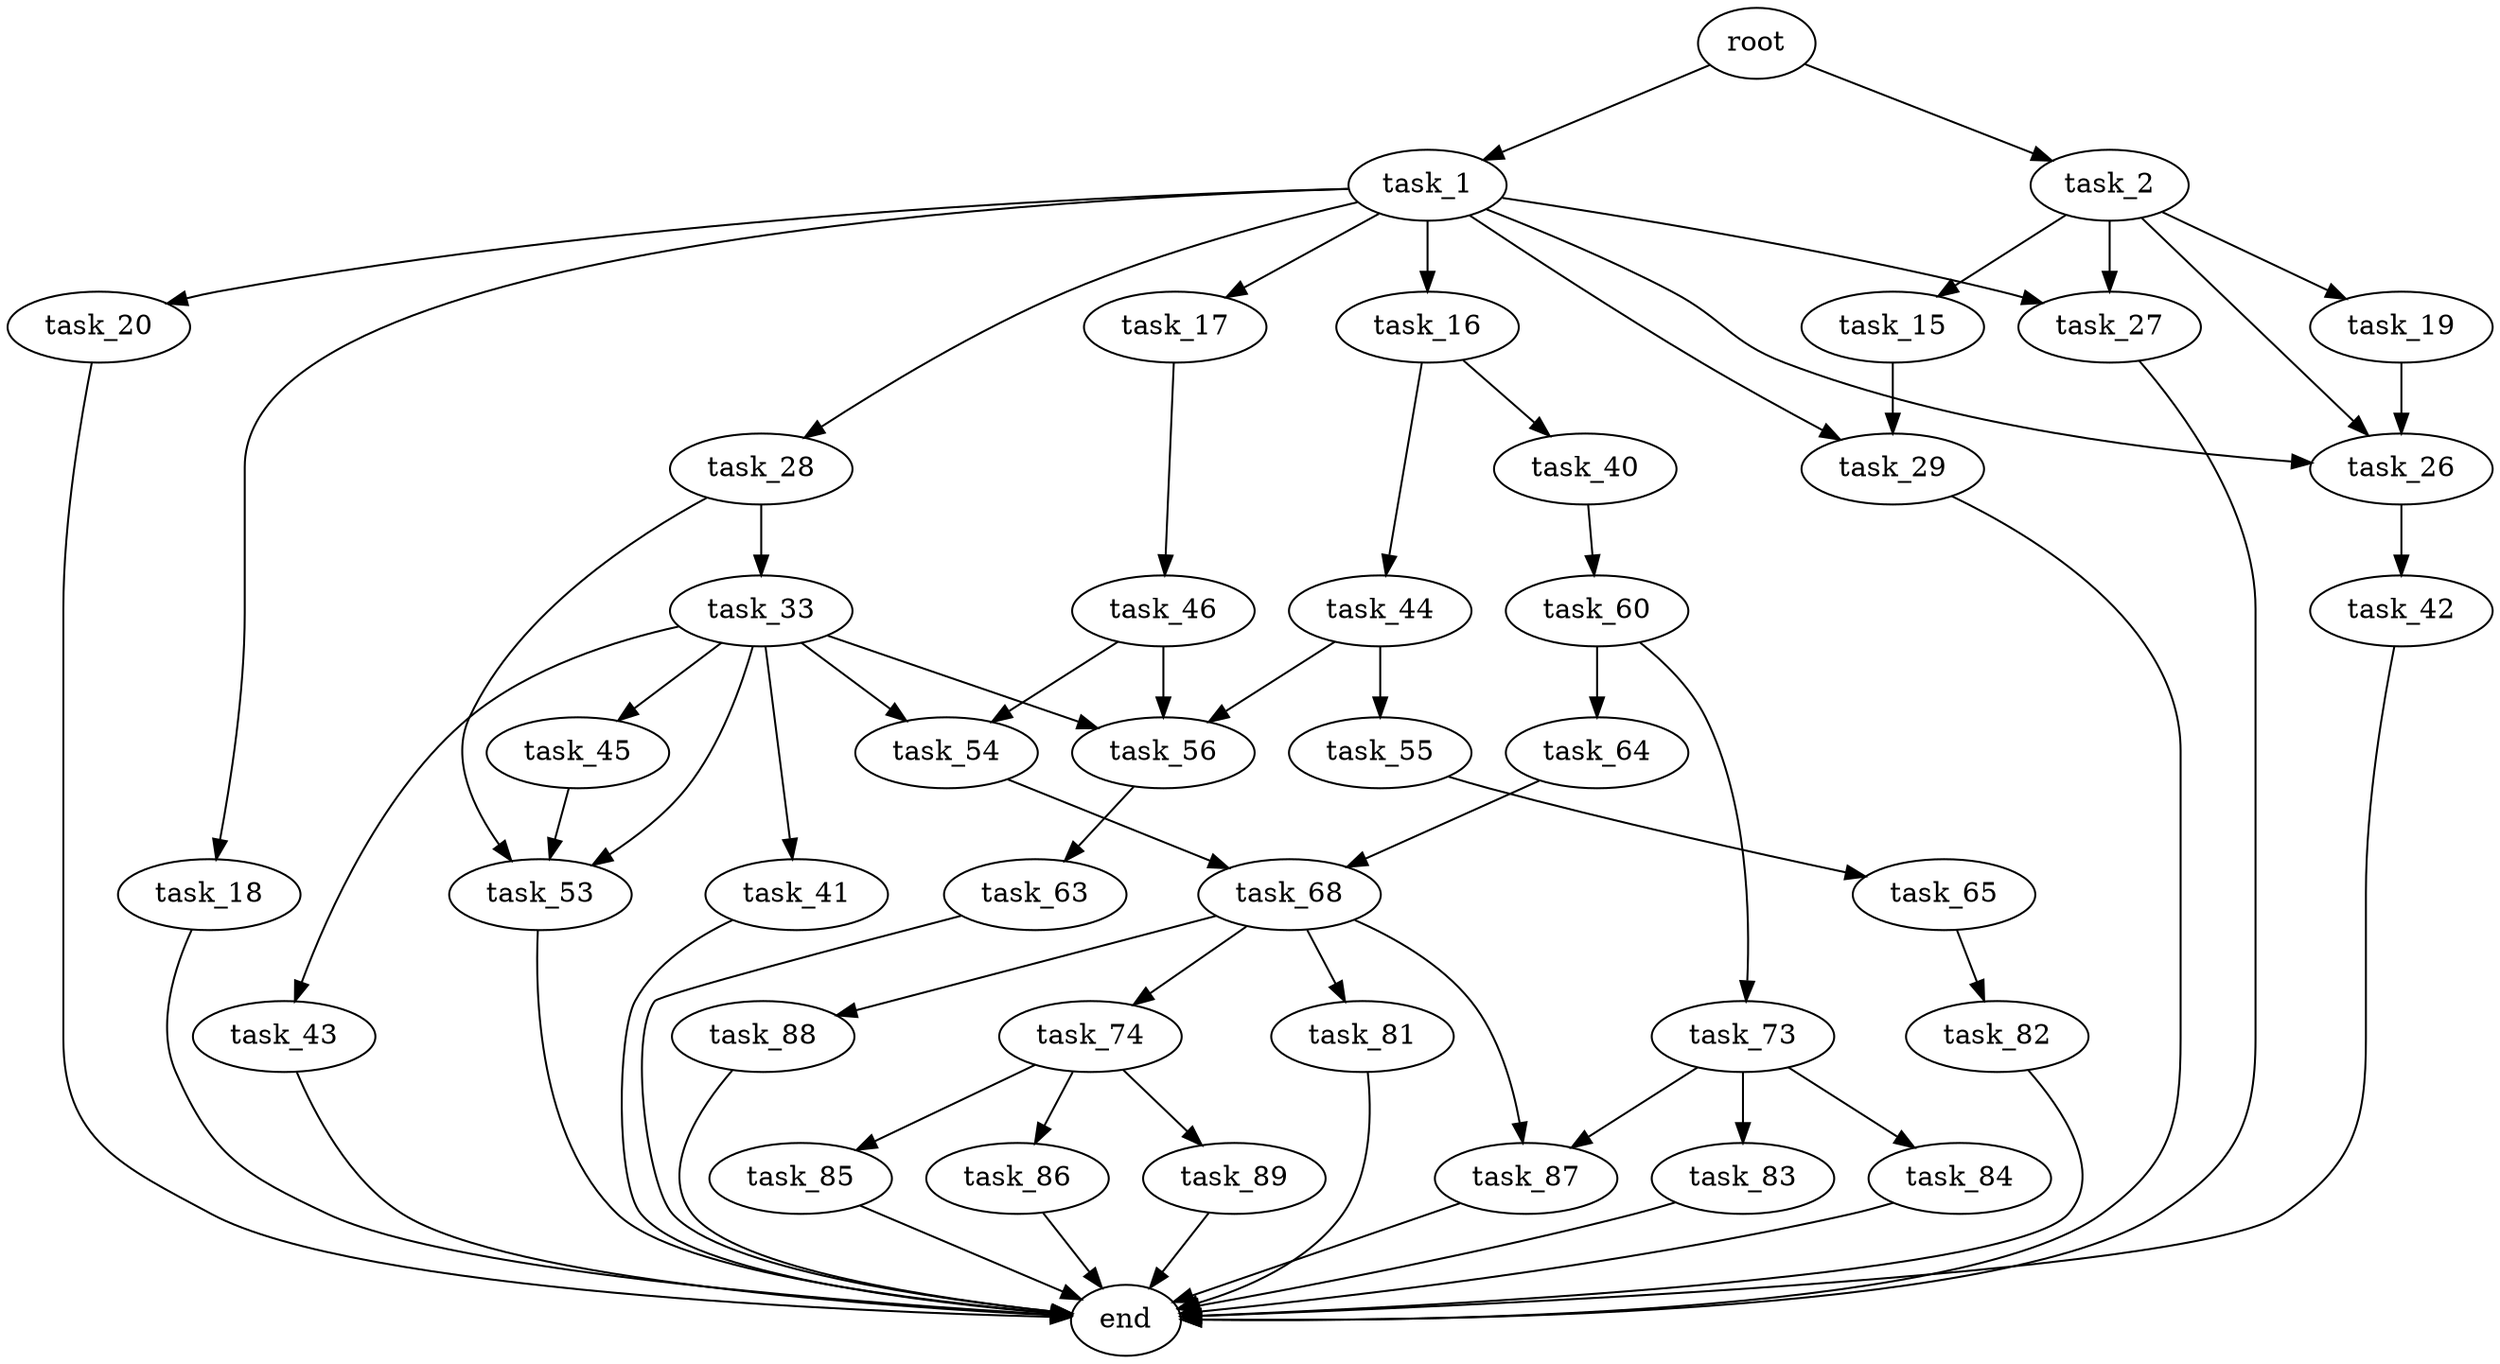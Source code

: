 digraph G {
  root [size="0.000000"];
  task_1 [size="30101108240.000000"];
  task_2 [size="231928233984.000000"];
  task_16 [size="8589934592.000000"];
  task_17 [size="258747903355.000000"];
  task_18 [size="28991029248.000000"];
  task_20 [size="264487241236.000000"];
  task_26 [size="134217728000.000000"];
  task_27 [size="95742632062.000000"];
  task_28 [size="1123514745789.000000"];
  task_29 [size="472786370815.000000"];
  task_15 [size="488046322991.000000"];
  task_19 [size="28991029248.000000"];
  task_40 [size="14646869979.000000"];
  task_44 [size="945307550.000000"];
  task_46 [size="593015471880.000000"];
  end [size="0.000000"];
  task_42 [size="28991029248.000000"];
  task_33 [size="231928233984.000000"];
  task_53 [size="147997048359.000000"];
  task_41 [size="4020542287.000000"];
  task_43 [size="2085228884.000000"];
  task_45 [size="231928233984.000000"];
  task_54 [size="782757789696.000000"];
  task_56 [size="177432160776.000000"];
  task_60 [size="252716399562.000000"];
  task_55 [size="150929131385.000000"];
  task_68 [size="1073741824000.000000"];
  task_65 [size="68719476736.000000"];
  task_63 [size="231928233984.000000"];
  task_64 [size="16404824586.000000"];
  task_73 [size="782757789696.000000"];
  task_82 [size="1073741824000.000000"];
  task_74 [size="28991029248.000000"];
  task_81 [size="8543195238.000000"];
  task_87 [size="6143494132.000000"];
  task_88 [size="368293445632.000000"];
  task_83 [size="352159154720.000000"];
  task_84 [size="1212356777387.000000"];
  task_85 [size="1073741824000.000000"];
  task_86 [size="9045421468.000000"];
  task_89 [size="368293445632.000000"];

  root -> task_1 [size="1.000000"];
  root -> task_2 [size="1.000000"];
  task_1 -> task_16 [size="679477248.000000"];
  task_1 -> task_17 [size="679477248.000000"];
  task_1 -> task_18 [size="679477248.000000"];
  task_1 -> task_20 [size="679477248.000000"];
  task_1 -> task_26 [size="679477248.000000"];
  task_1 -> task_27 [size="679477248.000000"];
  task_1 -> task_28 [size="679477248.000000"];
  task_1 -> task_29 [size="679477248.000000"];
  task_2 -> task_15 [size="301989888.000000"];
  task_2 -> task_19 [size="301989888.000000"];
  task_2 -> task_26 [size="301989888.000000"];
  task_2 -> task_27 [size="301989888.000000"];
  task_16 -> task_40 [size="33554432.000000"];
  task_16 -> task_44 [size="33554432.000000"];
  task_17 -> task_46 [size="209715200.000000"];
  task_18 -> end [size="1.000000"];
  task_20 -> end [size="1.000000"];
  task_26 -> task_42 [size="209715200.000000"];
  task_27 -> end [size="1.000000"];
  task_28 -> task_33 [size="838860800.000000"];
  task_28 -> task_53 [size="838860800.000000"];
  task_29 -> end [size="1.000000"];
  task_15 -> task_29 [size="838860800.000000"];
  task_19 -> task_26 [size="75497472.000000"];
  task_40 -> task_60 [size="301989888.000000"];
  task_44 -> task_55 [size="33554432.000000"];
  task_44 -> task_56 [size="33554432.000000"];
  task_46 -> task_54 [size="536870912.000000"];
  task_46 -> task_56 [size="536870912.000000"];
  task_42 -> end [size="1.000000"];
  task_33 -> task_41 [size="301989888.000000"];
  task_33 -> task_43 [size="301989888.000000"];
  task_33 -> task_45 [size="301989888.000000"];
  task_33 -> task_53 [size="301989888.000000"];
  task_33 -> task_54 [size="301989888.000000"];
  task_33 -> task_56 [size="301989888.000000"];
  task_53 -> end [size="1.000000"];
  task_41 -> end [size="1.000000"];
  task_43 -> end [size="1.000000"];
  task_45 -> task_53 [size="301989888.000000"];
  task_54 -> task_68 [size="679477248.000000"];
  task_56 -> task_63 [size="134217728.000000"];
  task_60 -> task_64 [size="301989888.000000"];
  task_60 -> task_73 [size="301989888.000000"];
  task_55 -> task_65 [size="301989888.000000"];
  task_68 -> task_74 [size="838860800.000000"];
  task_68 -> task_81 [size="838860800.000000"];
  task_68 -> task_87 [size="838860800.000000"];
  task_68 -> task_88 [size="838860800.000000"];
  task_65 -> task_82 [size="134217728.000000"];
  task_63 -> end [size="1.000000"];
  task_64 -> task_68 [size="679477248.000000"];
  task_73 -> task_83 [size="679477248.000000"];
  task_73 -> task_84 [size="679477248.000000"];
  task_73 -> task_87 [size="679477248.000000"];
  task_82 -> end [size="1.000000"];
  task_74 -> task_85 [size="75497472.000000"];
  task_74 -> task_86 [size="75497472.000000"];
  task_74 -> task_89 [size="75497472.000000"];
  task_81 -> end [size="1.000000"];
  task_87 -> end [size="1.000000"];
  task_88 -> end [size="1.000000"];
  task_83 -> end [size="1.000000"];
  task_84 -> end [size="1.000000"];
  task_85 -> end [size="1.000000"];
  task_86 -> end [size="1.000000"];
  task_89 -> end [size="1.000000"];
}
